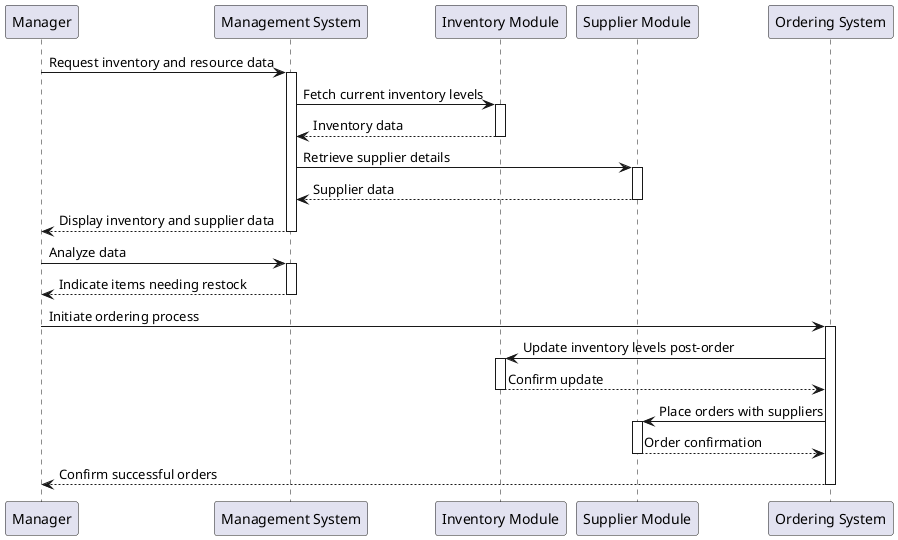 @startuml
participant Manager
participant "Management System" as System
participant "Inventory Module" as Inventory
participant "Supplier Module" as Supplier
participant "Ordering System" as Ordering

Manager -> System : Request inventory and resource data
activate System

System -> Inventory : Fetch current inventory levels
activate Inventory
Inventory --> System : Inventory data
deactivate Inventory

System -> Supplier : Retrieve supplier details
activate Supplier
Supplier --> System : Supplier data
deactivate Supplier

System --> Manager : Display inventory and supplier data
deactivate System

Manager -> System : Analyze data
activate System
System --> Manager : Indicate items needing restock
deactivate System

Manager -> Ordering : Initiate ordering process
activate Ordering
Ordering -> Inventory : Update inventory levels post-order
activate Inventory
Inventory --> Ordering : Confirm update
deactivate Inventory

Ordering -> Supplier : Place orders with suppliers
activate Supplier
Supplier --> Ordering : Order confirmation
deactivate Supplier

Ordering --> Manager : Confirm successful orders
deactivate Ordering

@enduml